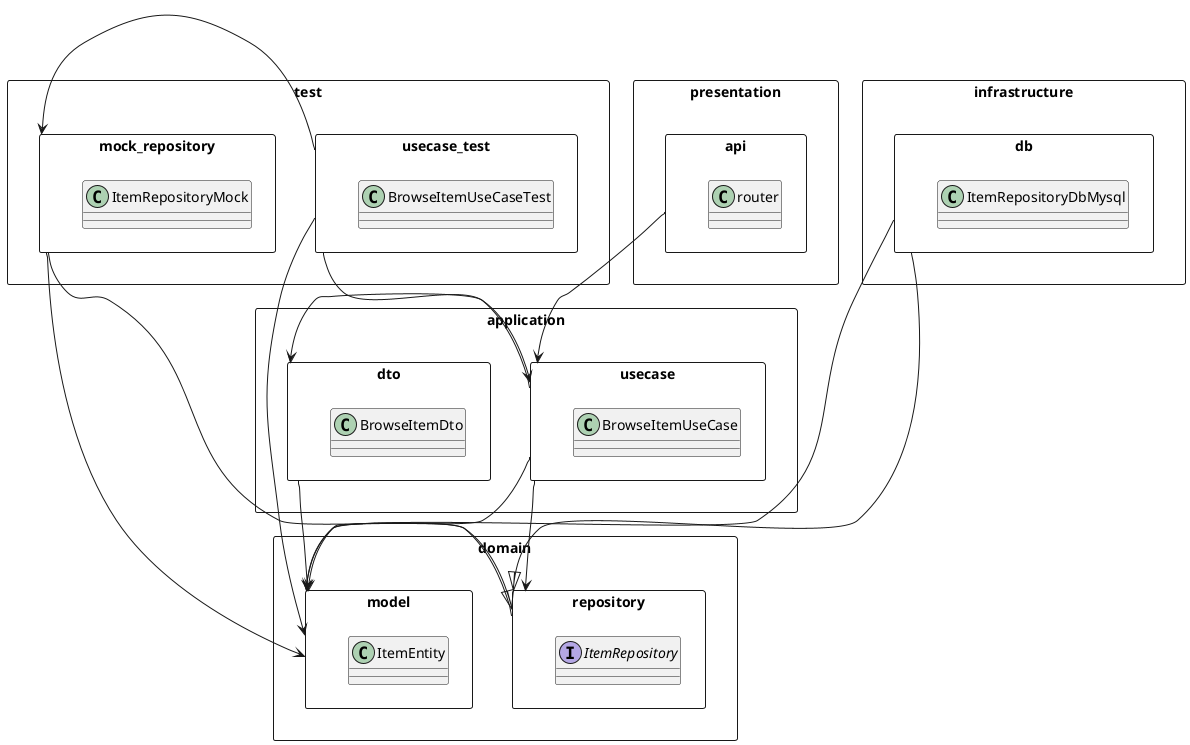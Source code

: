 @startuml class

package presentation <<Rectangle>> {
    package api <<Rectangle>> {
        class router
    }
}

package test <<Rectangle>> {
    package usecase_test <<Rectangle>> {
        class BrowseItemUseCaseTest
    }
    package mock_repository <<Rectangle>> {
        class ItemRepositoryMock
    }
}

package infrastructure <<Rectangle>> {
    package db <<Rectangle>> {
        class ItemRepositoryDbMysql
    }
}

package application <<Rectangle>> {
    package usecase <<Rectangle>> {
        class BrowseItemUseCase
    }
    package dto <<Rectangle>> {
        class BrowseItemDto
    }
}

package domain <<Rectangle>> {
    package repository <<Rectangle>> {
        Interface ItemRepository
    }

    package model <<Rectangle>> {
        class ItemEntity
    }
}

api --> usecase
db ---|> repository
db ---> model
usecase -> dto
usecase --> repository
usecase --> model
dto --> model
repository -> model

usecase_test -> mock_repository
usecase_test --> usecase
usecase_test ---> model
mock_repository ---|> repository
mock_repository ---> model

@enduml